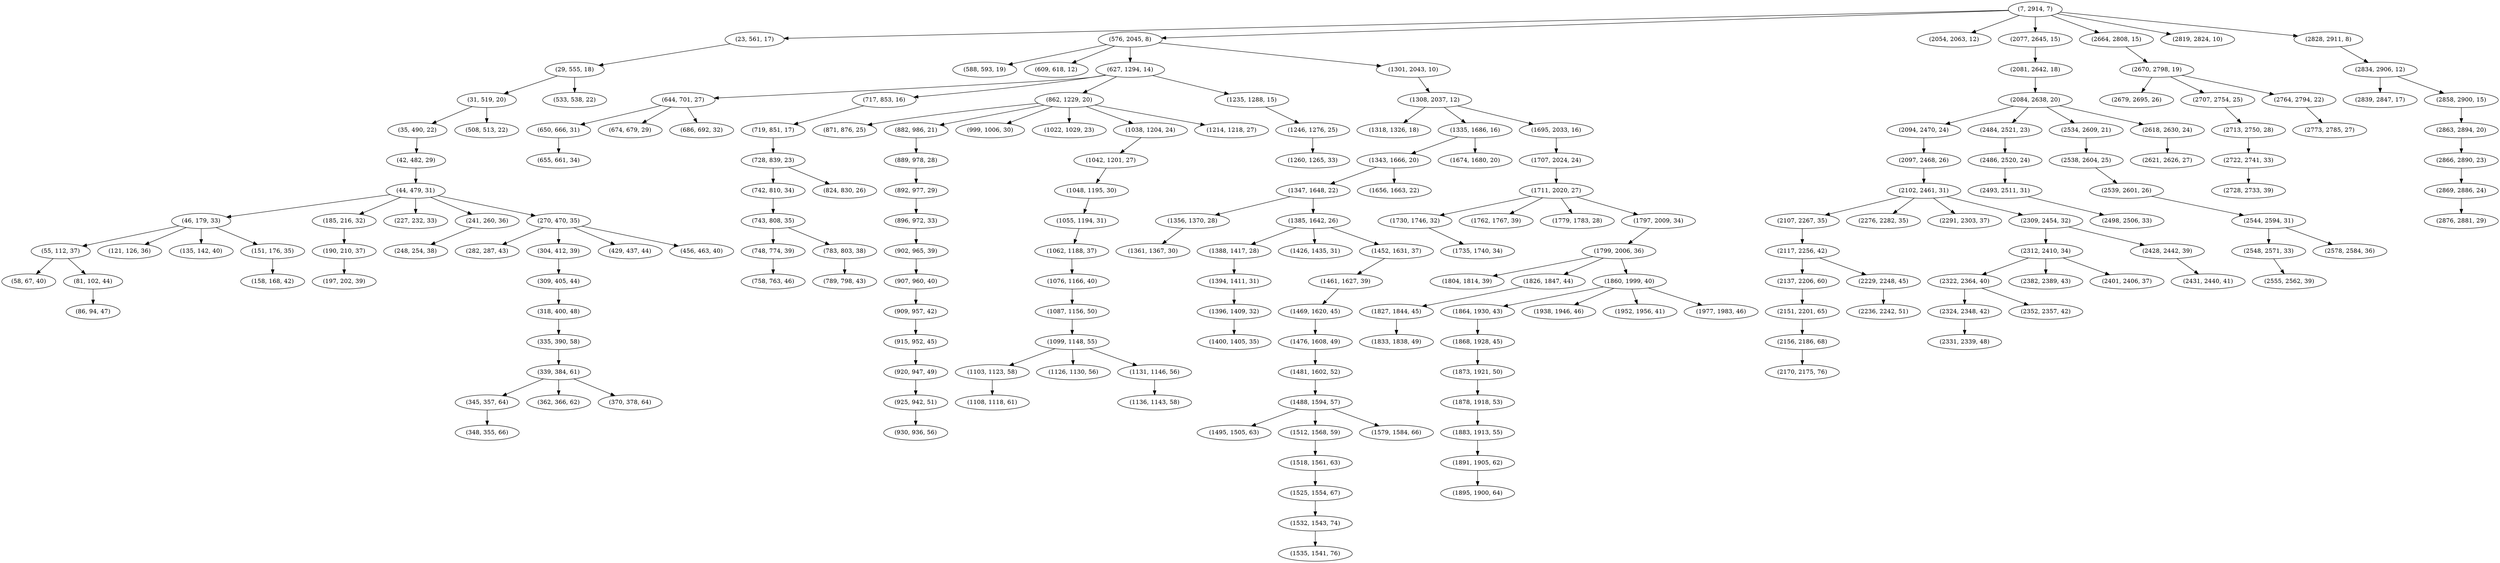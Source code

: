 digraph tree {
    "(7, 2914, 7)";
    "(23, 561, 17)";
    "(29, 555, 18)";
    "(31, 519, 20)";
    "(35, 490, 22)";
    "(42, 482, 29)";
    "(44, 479, 31)";
    "(46, 179, 33)";
    "(55, 112, 37)";
    "(58, 67, 40)";
    "(81, 102, 44)";
    "(86, 94, 47)";
    "(121, 126, 36)";
    "(135, 142, 40)";
    "(151, 176, 35)";
    "(158, 168, 42)";
    "(185, 216, 32)";
    "(190, 210, 37)";
    "(197, 202, 39)";
    "(227, 232, 33)";
    "(241, 260, 36)";
    "(248, 254, 38)";
    "(270, 470, 35)";
    "(282, 287, 43)";
    "(304, 412, 39)";
    "(309, 405, 44)";
    "(318, 400, 48)";
    "(335, 390, 58)";
    "(339, 384, 61)";
    "(345, 357, 64)";
    "(348, 355, 66)";
    "(362, 366, 62)";
    "(370, 378, 64)";
    "(429, 437, 44)";
    "(456, 463, 40)";
    "(508, 513, 22)";
    "(533, 538, 22)";
    "(576, 2045, 8)";
    "(588, 593, 19)";
    "(609, 618, 12)";
    "(627, 1294, 14)";
    "(644, 701, 27)";
    "(650, 666, 31)";
    "(655, 661, 34)";
    "(674, 679, 29)";
    "(686, 692, 32)";
    "(717, 853, 16)";
    "(719, 851, 17)";
    "(728, 839, 23)";
    "(742, 810, 34)";
    "(743, 808, 35)";
    "(748, 774, 39)";
    "(758, 763, 46)";
    "(783, 803, 38)";
    "(789, 798, 43)";
    "(824, 830, 26)";
    "(862, 1229, 20)";
    "(871, 876, 25)";
    "(882, 986, 21)";
    "(889, 978, 28)";
    "(892, 977, 29)";
    "(896, 972, 33)";
    "(902, 965, 39)";
    "(907, 960, 40)";
    "(909, 957, 42)";
    "(915, 952, 45)";
    "(920, 947, 49)";
    "(925, 942, 51)";
    "(930, 936, 56)";
    "(999, 1006, 30)";
    "(1022, 1029, 23)";
    "(1038, 1204, 24)";
    "(1042, 1201, 27)";
    "(1048, 1195, 30)";
    "(1055, 1194, 31)";
    "(1062, 1188, 37)";
    "(1076, 1166, 40)";
    "(1087, 1156, 50)";
    "(1099, 1148, 55)";
    "(1103, 1123, 58)";
    "(1108, 1118, 61)";
    "(1126, 1130, 56)";
    "(1131, 1146, 56)";
    "(1136, 1143, 58)";
    "(1214, 1218, 27)";
    "(1235, 1288, 15)";
    "(1246, 1276, 25)";
    "(1260, 1265, 33)";
    "(1301, 2043, 10)";
    "(1308, 2037, 12)";
    "(1318, 1326, 18)";
    "(1335, 1686, 16)";
    "(1343, 1666, 20)";
    "(1347, 1648, 22)";
    "(1356, 1370, 28)";
    "(1361, 1367, 30)";
    "(1385, 1642, 26)";
    "(1388, 1417, 28)";
    "(1394, 1411, 31)";
    "(1396, 1409, 32)";
    "(1400, 1405, 35)";
    "(1426, 1435, 31)";
    "(1452, 1631, 37)";
    "(1461, 1627, 39)";
    "(1469, 1620, 45)";
    "(1476, 1608, 49)";
    "(1481, 1602, 52)";
    "(1488, 1594, 57)";
    "(1495, 1505, 63)";
    "(1512, 1568, 59)";
    "(1518, 1561, 63)";
    "(1525, 1554, 67)";
    "(1532, 1543, 74)";
    "(1535, 1541, 76)";
    "(1579, 1584, 66)";
    "(1656, 1663, 22)";
    "(1674, 1680, 20)";
    "(1695, 2033, 16)";
    "(1707, 2024, 24)";
    "(1711, 2020, 27)";
    "(1730, 1746, 32)";
    "(1735, 1740, 34)";
    "(1762, 1767, 39)";
    "(1779, 1783, 28)";
    "(1797, 2009, 34)";
    "(1799, 2006, 36)";
    "(1804, 1814, 39)";
    "(1826, 1847, 44)";
    "(1827, 1844, 45)";
    "(1833, 1838, 49)";
    "(1860, 1999, 40)";
    "(1864, 1930, 43)";
    "(1868, 1928, 45)";
    "(1873, 1921, 50)";
    "(1878, 1918, 53)";
    "(1883, 1913, 55)";
    "(1891, 1905, 62)";
    "(1895, 1900, 64)";
    "(1938, 1946, 46)";
    "(1952, 1956, 41)";
    "(1977, 1983, 46)";
    "(2054, 2063, 12)";
    "(2077, 2645, 15)";
    "(2081, 2642, 18)";
    "(2084, 2638, 20)";
    "(2094, 2470, 24)";
    "(2097, 2468, 26)";
    "(2102, 2461, 31)";
    "(2107, 2267, 35)";
    "(2117, 2256, 42)";
    "(2137, 2206, 60)";
    "(2151, 2201, 65)";
    "(2156, 2186, 68)";
    "(2170, 2175, 76)";
    "(2229, 2248, 45)";
    "(2236, 2242, 51)";
    "(2276, 2282, 35)";
    "(2291, 2303, 37)";
    "(2309, 2454, 32)";
    "(2312, 2410, 34)";
    "(2322, 2364, 40)";
    "(2324, 2348, 42)";
    "(2331, 2339, 48)";
    "(2352, 2357, 42)";
    "(2382, 2389, 43)";
    "(2401, 2406, 37)";
    "(2428, 2442, 39)";
    "(2431, 2440, 41)";
    "(2484, 2521, 23)";
    "(2486, 2520, 24)";
    "(2493, 2511, 31)";
    "(2498, 2506, 33)";
    "(2534, 2609, 21)";
    "(2538, 2604, 25)";
    "(2539, 2601, 26)";
    "(2544, 2594, 31)";
    "(2548, 2571, 33)";
    "(2555, 2562, 39)";
    "(2578, 2584, 36)";
    "(2618, 2630, 24)";
    "(2621, 2626, 27)";
    "(2664, 2808, 15)";
    "(2670, 2798, 19)";
    "(2679, 2695, 26)";
    "(2707, 2754, 25)";
    "(2713, 2750, 28)";
    "(2722, 2741, 33)";
    "(2728, 2733, 39)";
    "(2764, 2794, 22)";
    "(2773, 2785, 27)";
    "(2819, 2824, 10)";
    "(2828, 2911, 8)";
    "(2834, 2906, 12)";
    "(2839, 2847, 17)";
    "(2858, 2900, 15)";
    "(2863, 2894, 20)";
    "(2866, 2890, 23)";
    "(2869, 2886, 24)";
    "(2876, 2881, 29)";
    "(7, 2914, 7)" -> "(23, 561, 17)";
    "(7, 2914, 7)" -> "(576, 2045, 8)";
    "(7, 2914, 7)" -> "(2054, 2063, 12)";
    "(7, 2914, 7)" -> "(2077, 2645, 15)";
    "(7, 2914, 7)" -> "(2664, 2808, 15)";
    "(7, 2914, 7)" -> "(2819, 2824, 10)";
    "(7, 2914, 7)" -> "(2828, 2911, 8)";
    "(23, 561, 17)" -> "(29, 555, 18)";
    "(29, 555, 18)" -> "(31, 519, 20)";
    "(29, 555, 18)" -> "(533, 538, 22)";
    "(31, 519, 20)" -> "(35, 490, 22)";
    "(31, 519, 20)" -> "(508, 513, 22)";
    "(35, 490, 22)" -> "(42, 482, 29)";
    "(42, 482, 29)" -> "(44, 479, 31)";
    "(44, 479, 31)" -> "(46, 179, 33)";
    "(44, 479, 31)" -> "(185, 216, 32)";
    "(44, 479, 31)" -> "(227, 232, 33)";
    "(44, 479, 31)" -> "(241, 260, 36)";
    "(44, 479, 31)" -> "(270, 470, 35)";
    "(46, 179, 33)" -> "(55, 112, 37)";
    "(46, 179, 33)" -> "(121, 126, 36)";
    "(46, 179, 33)" -> "(135, 142, 40)";
    "(46, 179, 33)" -> "(151, 176, 35)";
    "(55, 112, 37)" -> "(58, 67, 40)";
    "(55, 112, 37)" -> "(81, 102, 44)";
    "(81, 102, 44)" -> "(86, 94, 47)";
    "(151, 176, 35)" -> "(158, 168, 42)";
    "(185, 216, 32)" -> "(190, 210, 37)";
    "(190, 210, 37)" -> "(197, 202, 39)";
    "(241, 260, 36)" -> "(248, 254, 38)";
    "(270, 470, 35)" -> "(282, 287, 43)";
    "(270, 470, 35)" -> "(304, 412, 39)";
    "(270, 470, 35)" -> "(429, 437, 44)";
    "(270, 470, 35)" -> "(456, 463, 40)";
    "(304, 412, 39)" -> "(309, 405, 44)";
    "(309, 405, 44)" -> "(318, 400, 48)";
    "(318, 400, 48)" -> "(335, 390, 58)";
    "(335, 390, 58)" -> "(339, 384, 61)";
    "(339, 384, 61)" -> "(345, 357, 64)";
    "(339, 384, 61)" -> "(362, 366, 62)";
    "(339, 384, 61)" -> "(370, 378, 64)";
    "(345, 357, 64)" -> "(348, 355, 66)";
    "(576, 2045, 8)" -> "(588, 593, 19)";
    "(576, 2045, 8)" -> "(609, 618, 12)";
    "(576, 2045, 8)" -> "(627, 1294, 14)";
    "(576, 2045, 8)" -> "(1301, 2043, 10)";
    "(627, 1294, 14)" -> "(644, 701, 27)";
    "(627, 1294, 14)" -> "(717, 853, 16)";
    "(627, 1294, 14)" -> "(862, 1229, 20)";
    "(627, 1294, 14)" -> "(1235, 1288, 15)";
    "(644, 701, 27)" -> "(650, 666, 31)";
    "(644, 701, 27)" -> "(674, 679, 29)";
    "(644, 701, 27)" -> "(686, 692, 32)";
    "(650, 666, 31)" -> "(655, 661, 34)";
    "(717, 853, 16)" -> "(719, 851, 17)";
    "(719, 851, 17)" -> "(728, 839, 23)";
    "(728, 839, 23)" -> "(742, 810, 34)";
    "(728, 839, 23)" -> "(824, 830, 26)";
    "(742, 810, 34)" -> "(743, 808, 35)";
    "(743, 808, 35)" -> "(748, 774, 39)";
    "(743, 808, 35)" -> "(783, 803, 38)";
    "(748, 774, 39)" -> "(758, 763, 46)";
    "(783, 803, 38)" -> "(789, 798, 43)";
    "(862, 1229, 20)" -> "(871, 876, 25)";
    "(862, 1229, 20)" -> "(882, 986, 21)";
    "(862, 1229, 20)" -> "(999, 1006, 30)";
    "(862, 1229, 20)" -> "(1022, 1029, 23)";
    "(862, 1229, 20)" -> "(1038, 1204, 24)";
    "(862, 1229, 20)" -> "(1214, 1218, 27)";
    "(882, 986, 21)" -> "(889, 978, 28)";
    "(889, 978, 28)" -> "(892, 977, 29)";
    "(892, 977, 29)" -> "(896, 972, 33)";
    "(896, 972, 33)" -> "(902, 965, 39)";
    "(902, 965, 39)" -> "(907, 960, 40)";
    "(907, 960, 40)" -> "(909, 957, 42)";
    "(909, 957, 42)" -> "(915, 952, 45)";
    "(915, 952, 45)" -> "(920, 947, 49)";
    "(920, 947, 49)" -> "(925, 942, 51)";
    "(925, 942, 51)" -> "(930, 936, 56)";
    "(1038, 1204, 24)" -> "(1042, 1201, 27)";
    "(1042, 1201, 27)" -> "(1048, 1195, 30)";
    "(1048, 1195, 30)" -> "(1055, 1194, 31)";
    "(1055, 1194, 31)" -> "(1062, 1188, 37)";
    "(1062, 1188, 37)" -> "(1076, 1166, 40)";
    "(1076, 1166, 40)" -> "(1087, 1156, 50)";
    "(1087, 1156, 50)" -> "(1099, 1148, 55)";
    "(1099, 1148, 55)" -> "(1103, 1123, 58)";
    "(1099, 1148, 55)" -> "(1126, 1130, 56)";
    "(1099, 1148, 55)" -> "(1131, 1146, 56)";
    "(1103, 1123, 58)" -> "(1108, 1118, 61)";
    "(1131, 1146, 56)" -> "(1136, 1143, 58)";
    "(1235, 1288, 15)" -> "(1246, 1276, 25)";
    "(1246, 1276, 25)" -> "(1260, 1265, 33)";
    "(1301, 2043, 10)" -> "(1308, 2037, 12)";
    "(1308, 2037, 12)" -> "(1318, 1326, 18)";
    "(1308, 2037, 12)" -> "(1335, 1686, 16)";
    "(1308, 2037, 12)" -> "(1695, 2033, 16)";
    "(1335, 1686, 16)" -> "(1343, 1666, 20)";
    "(1335, 1686, 16)" -> "(1674, 1680, 20)";
    "(1343, 1666, 20)" -> "(1347, 1648, 22)";
    "(1343, 1666, 20)" -> "(1656, 1663, 22)";
    "(1347, 1648, 22)" -> "(1356, 1370, 28)";
    "(1347, 1648, 22)" -> "(1385, 1642, 26)";
    "(1356, 1370, 28)" -> "(1361, 1367, 30)";
    "(1385, 1642, 26)" -> "(1388, 1417, 28)";
    "(1385, 1642, 26)" -> "(1426, 1435, 31)";
    "(1385, 1642, 26)" -> "(1452, 1631, 37)";
    "(1388, 1417, 28)" -> "(1394, 1411, 31)";
    "(1394, 1411, 31)" -> "(1396, 1409, 32)";
    "(1396, 1409, 32)" -> "(1400, 1405, 35)";
    "(1452, 1631, 37)" -> "(1461, 1627, 39)";
    "(1461, 1627, 39)" -> "(1469, 1620, 45)";
    "(1469, 1620, 45)" -> "(1476, 1608, 49)";
    "(1476, 1608, 49)" -> "(1481, 1602, 52)";
    "(1481, 1602, 52)" -> "(1488, 1594, 57)";
    "(1488, 1594, 57)" -> "(1495, 1505, 63)";
    "(1488, 1594, 57)" -> "(1512, 1568, 59)";
    "(1488, 1594, 57)" -> "(1579, 1584, 66)";
    "(1512, 1568, 59)" -> "(1518, 1561, 63)";
    "(1518, 1561, 63)" -> "(1525, 1554, 67)";
    "(1525, 1554, 67)" -> "(1532, 1543, 74)";
    "(1532, 1543, 74)" -> "(1535, 1541, 76)";
    "(1695, 2033, 16)" -> "(1707, 2024, 24)";
    "(1707, 2024, 24)" -> "(1711, 2020, 27)";
    "(1711, 2020, 27)" -> "(1730, 1746, 32)";
    "(1711, 2020, 27)" -> "(1762, 1767, 39)";
    "(1711, 2020, 27)" -> "(1779, 1783, 28)";
    "(1711, 2020, 27)" -> "(1797, 2009, 34)";
    "(1730, 1746, 32)" -> "(1735, 1740, 34)";
    "(1797, 2009, 34)" -> "(1799, 2006, 36)";
    "(1799, 2006, 36)" -> "(1804, 1814, 39)";
    "(1799, 2006, 36)" -> "(1826, 1847, 44)";
    "(1799, 2006, 36)" -> "(1860, 1999, 40)";
    "(1826, 1847, 44)" -> "(1827, 1844, 45)";
    "(1827, 1844, 45)" -> "(1833, 1838, 49)";
    "(1860, 1999, 40)" -> "(1864, 1930, 43)";
    "(1860, 1999, 40)" -> "(1938, 1946, 46)";
    "(1860, 1999, 40)" -> "(1952, 1956, 41)";
    "(1860, 1999, 40)" -> "(1977, 1983, 46)";
    "(1864, 1930, 43)" -> "(1868, 1928, 45)";
    "(1868, 1928, 45)" -> "(1873, 1921, 50)";
    "(1873, 1921, 50)" -> "(1878, 1918, 53)";
    "(1878, 1918, 53)" -> "(1883, 1913, 55)";
    "(1883, 1913, 55)" -> "(1891, 1905, 62)";
    "(1891, 1905, 62)" -> "(1895, 1900, 64)";
    "(2077, 2645, 15)" -> "(2081, 2642, 18)";
    "(2081, 2642, 18)" -> "(2084, 2638, 20)";
    "(2084, 2638, 20)" -> "(2094, 2470, 24)";
    "(2084, 2638, 20)" -> "(2484, 2521, 23)";
    "(2084, 2638, 20)" -> "(2534, 2609, 21)";
    "(2084, 2638, 20)" -> "(2618, 2630, 24)";
    "(2094, 2470, 24)" -> "(2097, 2468, 26)";
    "(2097, 2468, 26)" -> "(2102, 2461, 31)";
    "(2102, 2461, 31)" -> "(2107, 2267, 35)";
    "(2102, 2461, 31)" -> "(2276, 2282, 35)";
    "(2102, 2461, 31)" -> "(2291, 2303, 37)";
    "(2102, 2461, 31)" -> "(2309, 2454, 32)";
    "(2107, 2267, 35)" -> "(2117, 2256, 42)";
    "(2117, 2256, 42)" -> "(2137, 2206, 60)";
    "(2117, 2256, 42)" -> "(2229, 2248, 45)";
    "(2137, 2206, 60)" -> "(2151, 2201, 65)";
    "(2151, 2201, 65)" -> "(2156, 2186, 68)";
    "(2156, 2186, 68)" -> "(2170, 2175, 76)";
    "(2229, 2248, 45)" -> "(2236, 2242, 51)";
    "(2309, 2454, 32)" -> "(2312, 2410, 34)";
    "(2309, 2454, 32)" -> "(2428, 2442, 39)";
    "(2312, 2410, 34)" -> "(2322, 2364, 40)";
    "(2312, 2410, 34)" -> "(2382, 2389, 43)";
    "(2312, 2410, 34)" -> "(2401, 2406, 37)";
    "(2322, 2364, 40)" -> "(2324, 2348, 42)";
    "(2322, 2364, 40)" -> "(2352, 2357, 42)";
    "(2324, 2348, 42)" -> "(2331, 2339, 48)";
    "(2428, 2442, 39)" -> "(2431, 2440, 41)";
    "(2484, 2521, 23)" -> "(2486, 2520, 24)";
    "(2486, 2520, 24)" -> "(2493, 2511, 31)";
    "(2493, 2511, 31)" -> "(2498, 2506, 33)";
    "(2534, 2609, 21)" -> "(2538, 2604, 25)";
    "(2538, 2604, 25)" -> "(2539, 2601, 26)";
    "(2539, 2601, 26)" -> "(2544, 2594, 31)";
    "(2544, 2594, 31)" -> "(2548, 2571, 33)";
    "(2544, 2594, 31)" -> "(2578, 2584, 36)";
    "(2548, 2571, 33)" -> "(2555, 2562, 39)";
    "(2618, 2630, 24)" -> "(2621, 2626, 27)";
    "(2664, 2808, 15)" -> "(2670, 2798, 19)";
    "(2670, 2798, 19)" -> "(2679, 2695, 26)";
    "(2670, 2798, 19)" -> "(2707, 2754, 25)";
    "(2670, 2798, 19)" -> "(2764, 2794, 22)";
    "(2707, 2754, 25)" -> "(2713, 2750, 28)";
    "(2713, 2750, 28)" -> "(2722, 2741, 33)";
    "(2722, 2741, 33)" -> "(2728, 2733, 39)";
    "(2764, 2794, 22)" -> "(2773, 2785, 27)";
    "(2828, 2911, 8)" -> "(2834, 2906, 12)";
    "(2834, 2906, 12)" -> "(2839, 2847, 17)";
    "(2834, 2906, 12)" -> "(2858, 2900, 15)";
    "(2858, 2900, 15)" -> "(2863, 2894, 20)";
    "(2863, 2894, 20)" -> "(2866, 2890, 23)";
    "(2866, 2890, 23)" -> "(2869, 2886, 24)";
    "(2869, 2886, 24)" -> "(2876, 2881, 29)";
}
